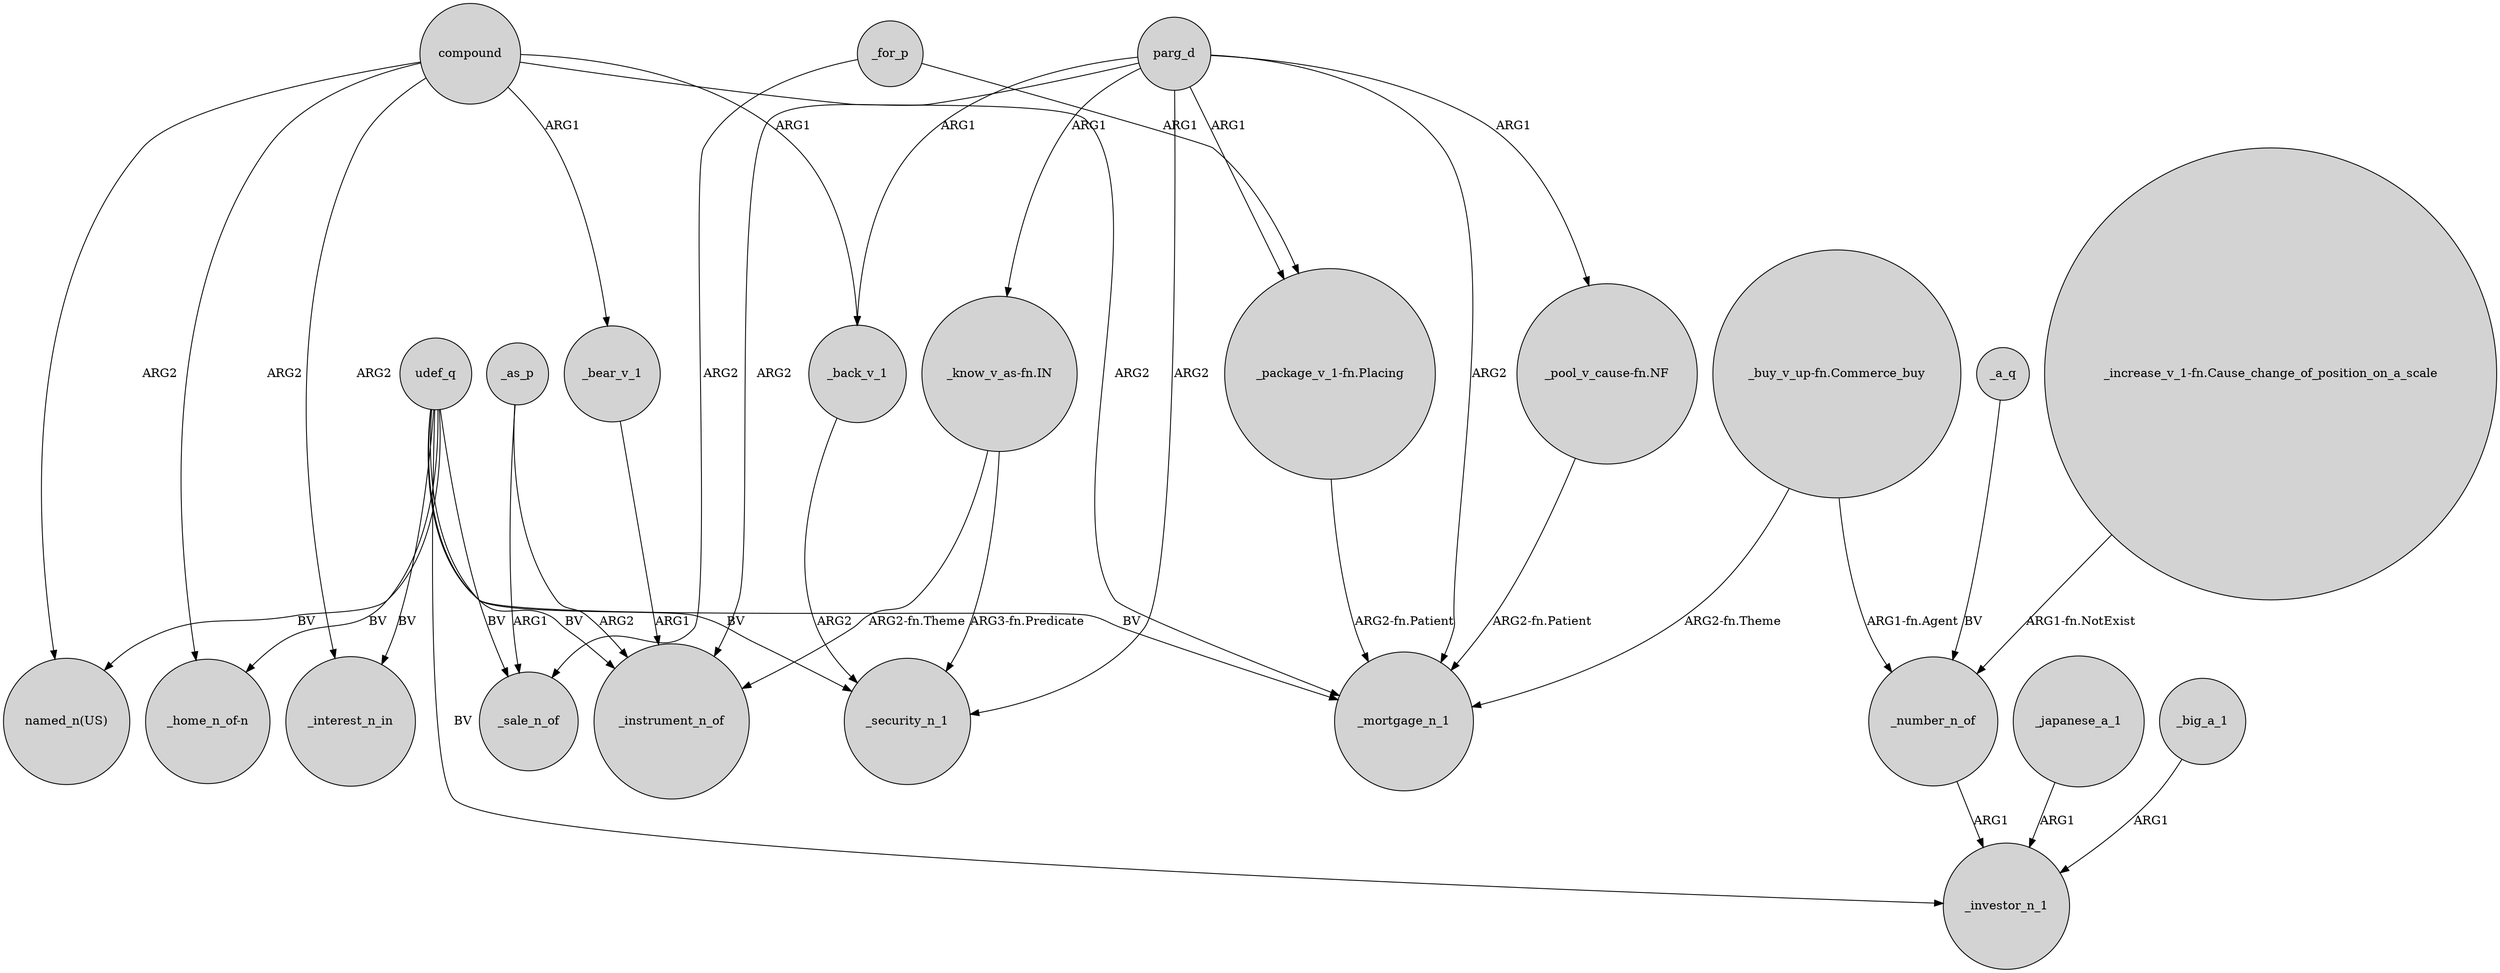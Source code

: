 digraph {
	node [shape=circle style=filled]
	udef_q -> "named_n(US)" [label=BV]
	_a_q -> _number_n_of [label=BV]
	udef_q -> _mortgage_n_1 [label=BV]
	_japanese_a_1 -> _investor_n_1 [label=ARG1]
	parg_d -> "_package_v_1-fn.Placing" [label=ARG1]
	udef_q -> _investor_n_1 [label=BV]
	compound -> _bear_v_1 [label=ARG1]
	_for_p -> _sale_n_of [label=ARG2]
	compound -> _back_v_1 [label=ARG1]
	compound -> _mortgage_n_1 [label=ARG2]
	udef_q -> "_home_n_of-n" [label=BV]
	udef_q -> _instrument_n_of [label=BV]
	parg_d -> "_know_v_as-fn.IN" [label=ARG1]
	parg_d -> _security_n_1 [label=ARG2]
	parg_d -> "_pool_v_cause-fn.NF" [label=ARG1]
	udef_q -> _interest_n_in [label=BV]
	"_know_v_as-fn.IN" -> _security_n_1 [label="ARG3-fn.Predicate"]
	"_know_v_as-fn.IN" -> _instrument_n_of [label="ARG2-fn.Theme"]
	parg_d -> _mortgage_n_1 [label=ARG2]
	_big_a_1 -> _investor_n_1 [label=ARG1]
	"_buy_v_up-fn.Commerce_buy" -> _mortgage_n_1 [label="ARG2-fn.Theme"]
	compound -> "named_n(US)" [label=ARG2]
	_as_p -> _sale_n_of [label=ARG1]
	"_pool_v_cause-fn.NF" -> _mortgage_n_1 [label="ARG2-fn.Patient"]
	compound -> _interest_n_in [label=ARG2]
	_number_n_of -> _investor_n_1 [label=ARG1]
	_as_p -> _instrument_n_of [label=ARG2]
	_bear_v_1 -> _instrument_n_of [label=ARG1]
	"_buy_v_up-fn.Commerce_buy" -> _number_n_of [label="ARG1-fn.Agent"]
	"_increase_v_1-fn.Cause_change_of_position_on_a_scale" -> _number_n_of [label="ARG1-fn.NotExist"]
	parg_d -> _back_v_1 [label=ARG1]
	udef_q -> _sale_n_of [label=BV]
	_back_v_1 -> _security_n_1 [label=ARG2]
	compound -> "_home_n_of-n" [label=ARG2]
	parg_d -> _instrument_n_of [label=ARG2]
	"_package_v_1-fn.Placing" -> _mortgage_n_1 [label="ARG2-fn.Patient"]
	_for_p -> "_package_v_1-fn.Placing" [label=ARG1]
	udef_q -> _security_n_1 [label=BV]
}
